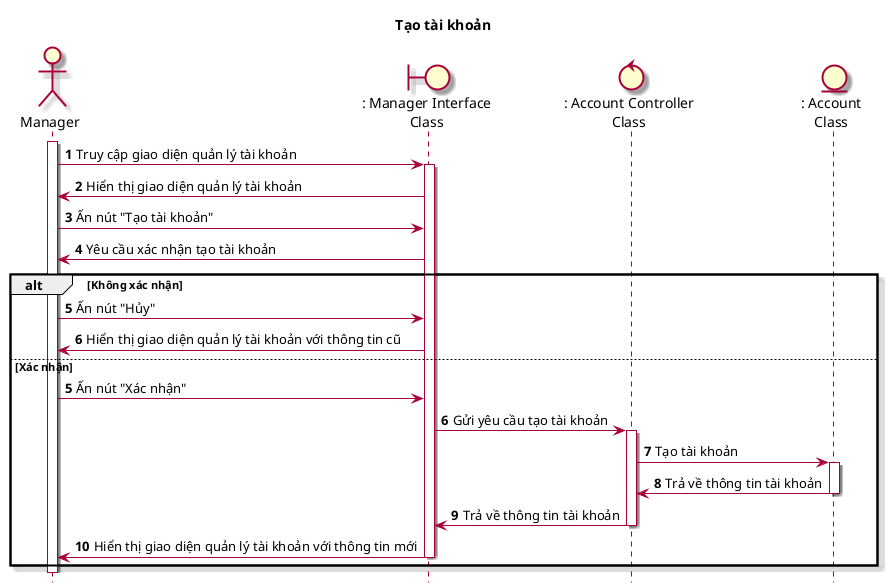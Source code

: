 @startuml TaoTaiKhoan

skin rose
hide footbox

title Tạo tài khoản

actor "Manager" as quanLy
boundary ": Manager Interface\nClass" as managerInterface
control ": Account Controller\nClass" as accountController
entity ": Account\nClass" as account

autonumber
quanLy++
quanLy -> managerInterface++ : Truy cập giao diện quản lý tài khoản
managerInterface -> quanLy : Hiển thị giao diện quản lý tài khoản
quanLy -> managerInterface : Ấn nút "Tạo tài khoản"
managerInterface -> quanLy: Yêu cầu xác nhận tạo tài khoản
alt Không xác nhận
quanLy -> managerInterface : Ấn nút "Hủy"
managerInterface -> quanLy : Hiển thị giao diện quản lý tài khoản với thông tin cũ
else Xác nhận
autonumber 5
quanLy -> managerInterface : Ấn nút "Xác nhận"
managerInterface -> accountController++ : Gửi yêu cầu tạo tài khoản
accountController -> account++ : Tạo tài khoản
account -> accountController-- : Trả về thông tin tài khoản
accountController -> managerInterface-- : Trả về thông tin tài khoản
managerInterface -> quanLy-- : Hiển thị giao diện quản lý tài khoản với thông tin mới
end

quanLy--
@enduml